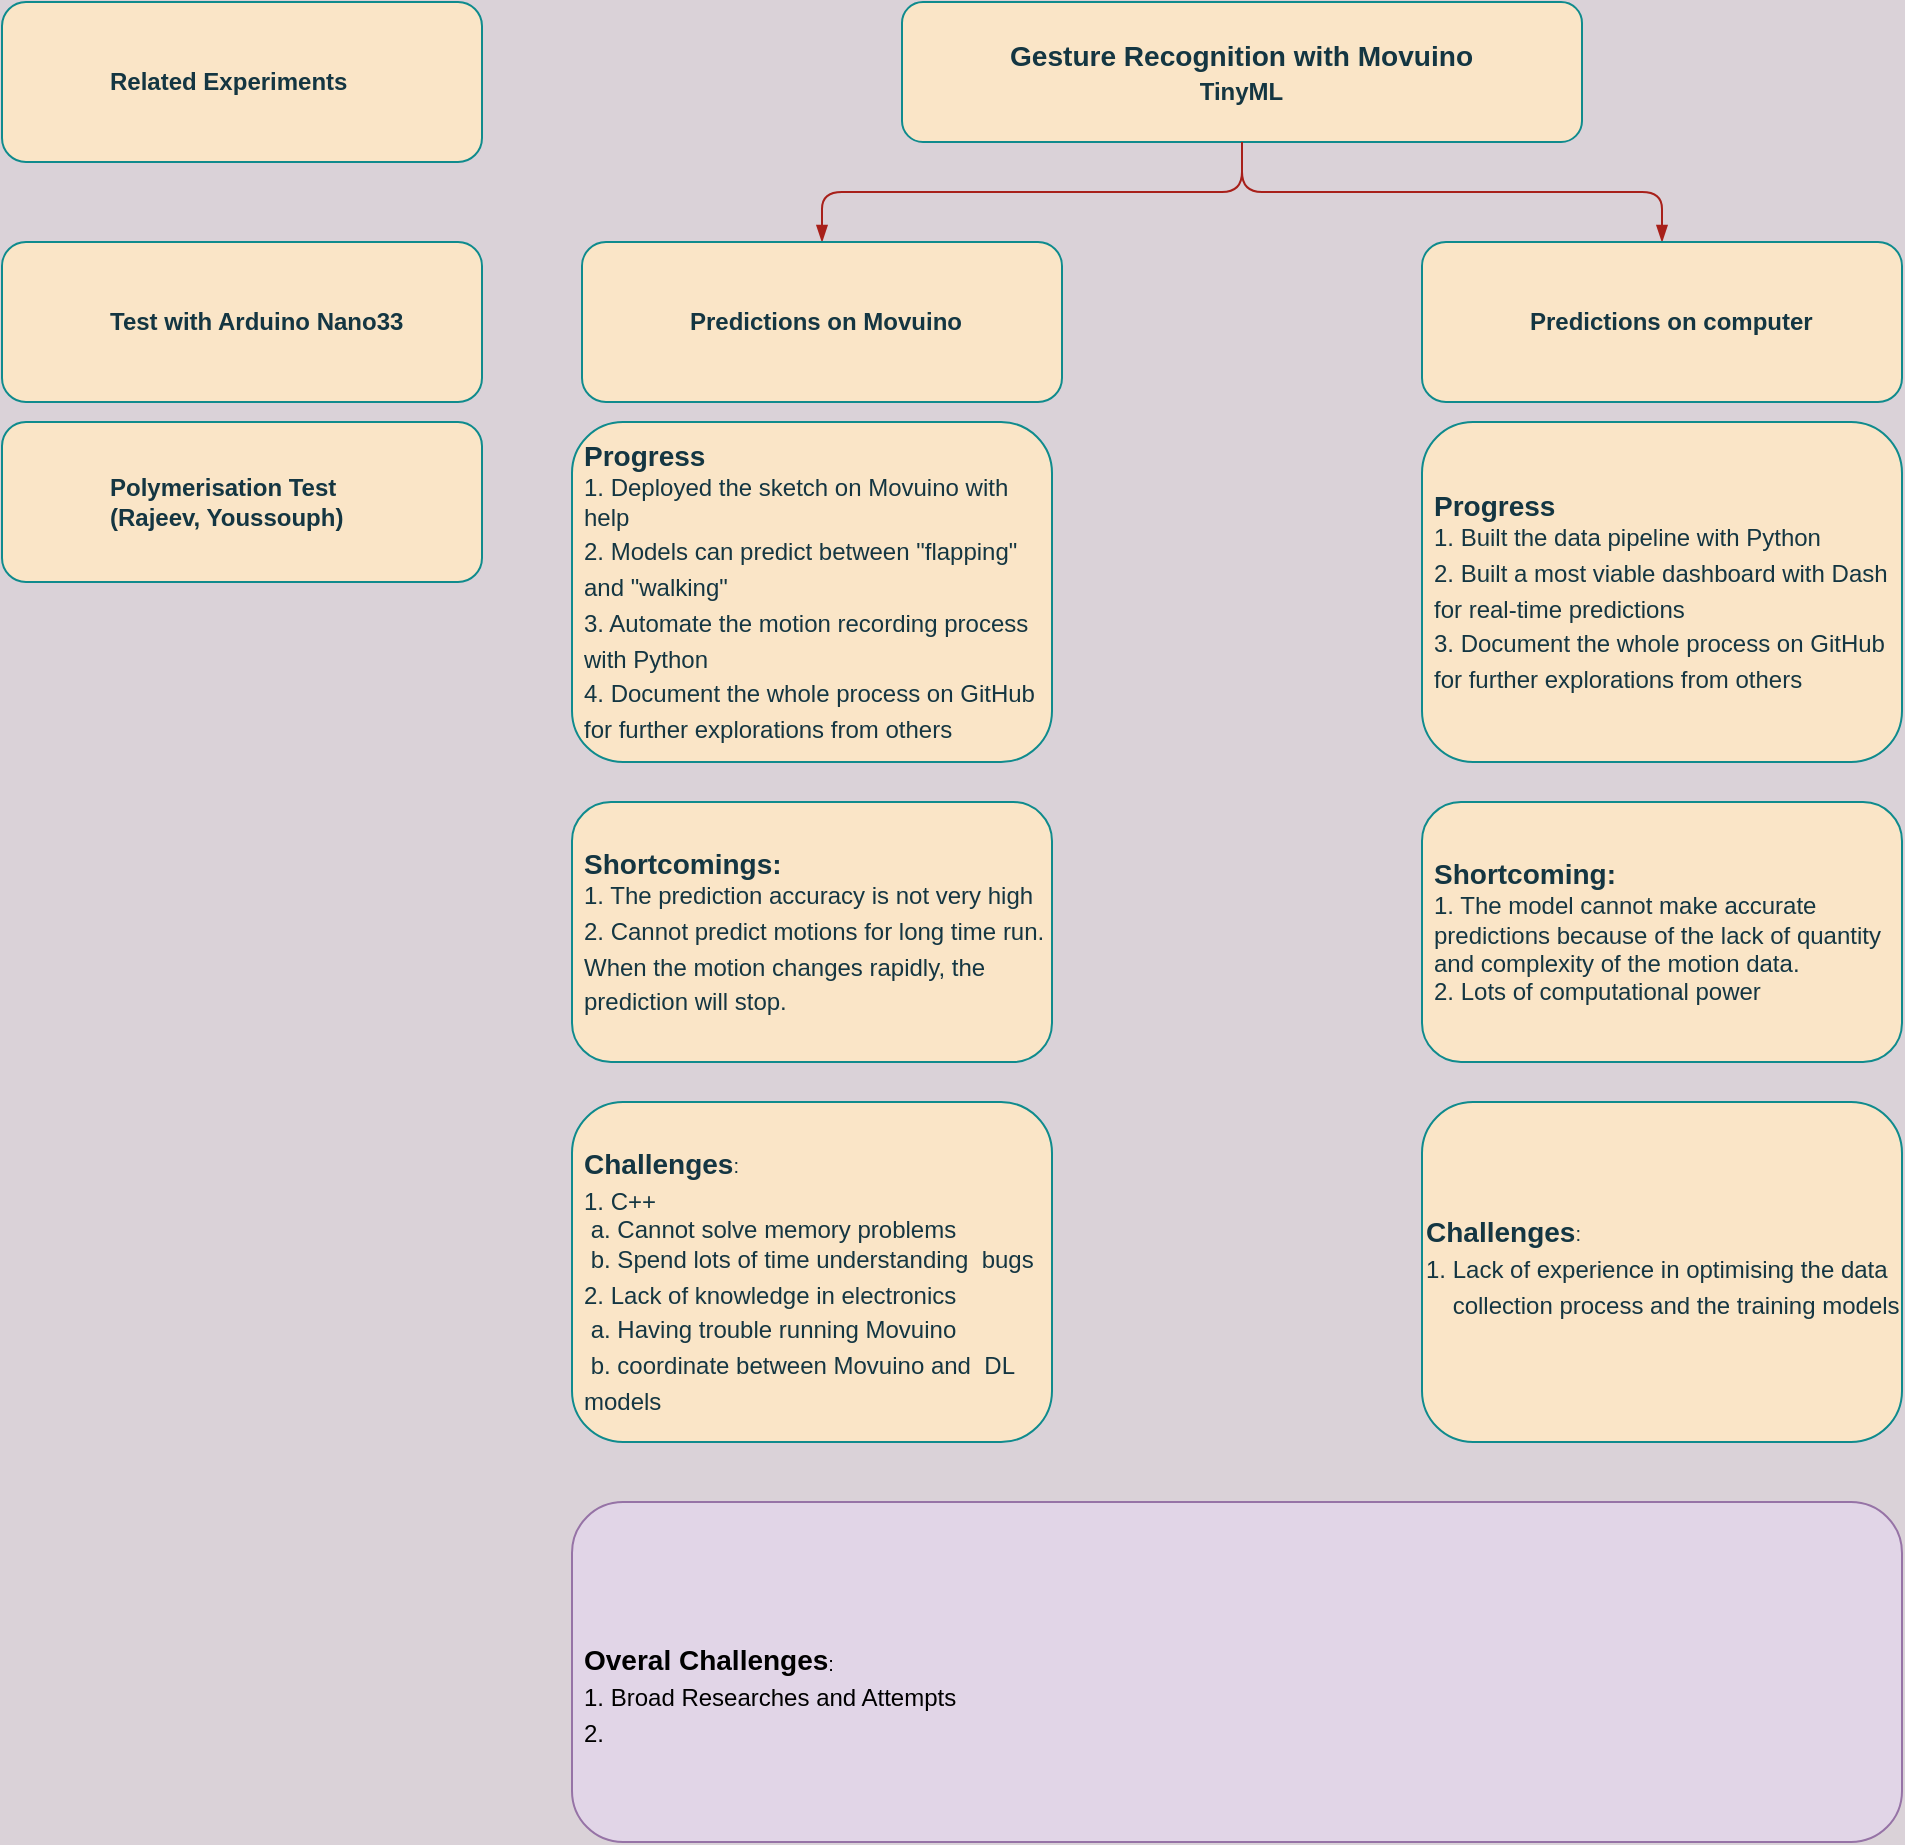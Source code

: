 <mxfile version="14.7.10" type="github">
  <diagram id="prtHgNgQTEPvFCAcTncT" name="Page-1">
    <mxGraphModel dx="2189" dy="722" grid="1" gridSize="10" guides="1" tooltips="1" connect="1" arrows="1" fold="1" page="1" pageScale="1" pageWidth="827" pageHeight="1169" background="#DAD2D8" math="0" shadow="0">
      <root>
        <mxCell id="0" />
        <mxCell id="1" parent="0" />
        <mxCell id="upV-Deu9dJA8WBQv0oI4-2" value="" style="group" parent="1" vertex="1" connectable="0">
          <mxGeometry x="-450" y="110" width="950" height="920" as="geometry" />
        </mxCell>
        <UserObject label="&lt;h3&gt;Gesture Recognition with Movuino&lt;br&gt;&lt;div style=&quot;text-align: center&quot;&gt;&lt;span style=&quot;font-size: 12px&quot;&gt;TinyML&lt;/span&gt;&lt;/div&gt;&lt;/h3&gt;" name="Tessa Miller" position="CFO" location="Office 1" email="me@example.com" placeholders="1" id="WhTT48HInwpxBMo1IxZA-3">
          <mxCell style="label;whiteSpace=wrap;html=1;glass=0;treeMoving=1;treeFolding=1;fillColor=#FAE5C7;strokeColor=#0F8B8D;fontColor=#143642;align=left;" parent="upV-Deu9dJA8WBQv0oI4-2" vertex="1">
            <mxGeometry x="450" width="340" height="70" as="geometry" />
          </mxCell>
        </UserObject>
        <mxCell id="WhTT48HInwpxBMo1IxZA-4" value="" style="endArrow=blockThin;endFill=1;fontSize=11;edgeStyle=elbowEdgeStyle;elbow=vertical;strokeColor=#A8201A;fontColor=#143642;labelBackgroundColor=#DAD2D8;" parent="upV-Deu9dJA8WBQv0oI4-2" source="WhTT48HInwpxBMo1IxZA-3" target="WhTT48HInwpxBMo1IxZA-5" edge="1">
          <mxGeometry relative="1" as="geometry" />
        </mxCell>
        <UserObject label="%name%&lt;br&gt;" name="Predictions on Movuino" placeholders="1" id="WhTT48HInwpxBMo1IxZA-5">
          <mxCell style="label;whiteSpace=wrap;html=1;glass=0;treeFolding=1;treeMoving=1;fillColor=#FAE5C7;strokeColor=#0F8B8D;fontColor=#143642;" parent="upV-Deu9dJA8WBQv0oI4-2" vertex="1">
            <mxGeometry x="290" y="120" width="240" height="80" as="geometry" />
          </mxCell>
        </UserObject>
        <mxCell id="WhTT48HInwpxBMo1IxZA-6" value="" style="endArrow=blockThin;endFill=1;fontSize=11;edgeStyle=elbowEdgeStyle;elbow=vertical;strokeColor=#A8201A;fontColor=#143642;labelBackgroundColor=#DAD2D8;" parent="upV-Deu9dJA8WBQv0oI4-2" source="WhTT48HInwpxBMo1IxZA-3" target="WhTT48HInwpxBMo1IxZA-7" edge="1">
          <mxGeometry relative="1" as="geometry" />
        </mxCell>
        <UserObject label="%name%&lt;br&gt;" name="Predictions on computer" placeholders="1" id="WhTT48HInwpxBMo1IxZA-7">
          <mxCell style="label;whiteSpace=wrap;html=1;glass=0;treeFolding=1;treeMoving=1;fillColor=#FAE5C7;strokeColor=#0F8B8D;fontColor=#143642;" parent="upV-Deu9dJA8WBQv0oI4-2" vertex="1">
            <mxGeometry x="710" y="120" width="240" height="80" as="geometry" />
          </mxCell>
        </UserObject>
        <object label="&lt;div&gt;&lt;sub&gt;&lt;b&gt;&lt;font style=&quot;font-size: 14px&quot;&gt;&lt;br&gt;&lt;/font&gt;&lt;/b&gt;&lt;/sub&gt;&lt;/div&gt;&lt;div&gt;&lt;sub&gt;&lt;b&gt;&lt;font style=&quot;font-size: 14px&quot;&gt;&lt;br&gt;&lt;/font&gt;&lt;/b&gt;&lt;/sub&gt;&lt;/div&gt;&lt;div&gt;&lt;sub&gt;&lt;b&gt;&lt;font style=&quot;font-size: 14px&quot;&gt;Challenges&lt;/font&gt;&lt;/b&gt;:&lt;/sub&gt;&lt;/div&gt;&lt;div&gt;&lt;span&gt;&lt;sub&gt;&lt;font style=&quot;font-size: 12px&quot;&gt;1. C++&lt;/font&gt;&lt;/sub&gt;&lt;/span&gt;&lt;/div&gt;&lt;div&gt;&lt;div&gt;&lt;span&gt; &lt;/span&gt;&lt;span style=&quot;white-space: pre&quot;&gt; &lt;/span&gt;a. Cannot solve memory problems&lt;br&gt;&lt;/div&gt;&lt;div&gt;&lt;span&gt; &lt;/span&gt;&lt;span style=&quot;white-space: pre&quot;&gt; &lt;/span&gt;b. Spend lots of time understanding &lt;span style=&quot;white-space: pre&quot;&gt; &lt;/span&gt;bugs&lt;/div&gt;&lt;/div&gt;&lt;div&gt;&lt;span&gt;&lt;sub&gt;&lt;font style=&quot;font-size: 12px&quot;&gt;2. Lack of knowledge in electronics&lt;/font&gt;&lt;/sub&gt;&lt;/span&gt;&lt;/div&gt;&lt;div&gt;&lt;span&gt;&lt;sub&gt;&lt;font style=&quot;font-size: 12px&quot;&gt;&lt;span style=&quot;white-space: pre&quot;&gt; &lt;/span&gt;a. Having trouble running Movuino&amp;nbsp;&lt;br&gt;&lt;/font&gt;&lt;/sub&gt;&lt;/span&gt;&lt;/div&gt;&lt;div&gt;&lt;span&gt;&lt;sub&gt;&lt;font style=&quot;font-size: 12px&quot;&gt;&lt;span style=&quot;white-space: pre&quot;&gt; &lt;/span&gt;b. coordinate between Movuino and &lt;span style=&quot;white-space: pre&quot;&gt; &lt;/span&gt;DL models&lt;br&gt;&lt;/font&gt;&lt;/sub&gt;&lt;/span&gt;&lt;/div&gt;&lt;div&gt;&lt;br&gt;&lt;/div&gt;&lt;div&gt;&lt;br&gt;&lt;/div&gt;" Challenges="Lack of knowledge in hardware" placeholders="1" Progress="" id="WhTT48HInwpxBMo1IxZA-8">
          <mxCell style="whiteSpace=wrap;html=1;align=left;spacingLeft=4;spacingRight=2;fillColor=#FAE5C7;strokeColor=#0F8B8D;fontColor=#143642;rounded=1;" parent="upV-Deu9dJA8WBQv0oI4-2" vertex="1">
            <mxGeometry x="285" y="550" width="240" height="170" as="geometry" />
          </mxCell>
        </object>
        <object label="&lt;div&gt;&lt;sub&gt;&lt;b&gt;&lt;font style=&quot;font-size: 14px&quot;&gt;&lt;br&gt;&lt;/font&gt;&lt;/b&gt;&lt;/sub&gt;&lt;/div&gt;&lt;div&gt;&lt;sub&gt;&lt;b&gt;&lt;font style=&quot;font-size: 14px&quot;&gt;&lt;br&gt;&lt;/font&gt;&lt;/b&gt;&lt;/sub&gt;&lt;/div&gt;&lt;div&gt;&lt;sub&gt;&lt;b&gt;&lt;font style=&quot;font-size: 14px&quot;&gt;Challenges&lt;/font&gt;&lt;/b&gt;:&lt;/sub&gt;&lt;/div&gt;&lt;div&gt;&lt;span&gt;&lt;sub&gt;&lt;font&gt;&lt;span style=&quot;font-size: 12px&quot;&gt;1. Lack of experience in optimising&amp;nbsp;the data&amp;nbsp; &amp;nbsp; &amp;nbsp; collection process and the training models&lt;br&gt;&lt;/span&gt;&lt;/font&gt;&lt;/sub&gt;&lt;/span&gt;&lt;/div&gt;&lt;div&gt;&lt;br&gt;&lt;/div&gt;&lt;div&gt;&lt;br&gt;&lt;/div&gt;&lt;div&gt;&lt;br&gt;&lt;/div&gt;" Challenges="Lack of knowledge in hardware" placeholders="1" Progress="" id="WhTT48HInwpxBMo1IxZA-9">
          <mxCell style="whiteSpace=wrap;html=1;align=left;fillColor=#FAE5C7;strokeColor=#0F8B8D;fontColor=#143642;rounded=1;" parent="upV-Deu9dJA8WBQv0oI4-2" vertex="1">
            <mxGeometry x="710" y="550" width="240" height="170" as="geometry" />
          </mxCell>
        </object>
        <object label="&lt;div&gt;&lt;span&gt;&lt;span style=&quot;font-size: 14px&quot;&gt;&lt;b&gt;Shortcomings:&lt;/b&gt;&lt;/span&gt;&lt;/span&gt;&lt;/div&gt;&lt;div&gt;&lt;span&gt;1. The prediction accuracy is not very high&amp;nbsp;&lt;/span&gt;&lt;br&gt;&lt;/div&gt;&lt;div&gt;&lt;span&gt;&lt;sub&gt;&lt;font style=&quot;font-size: 12px&quot;&gt;2. Cannot predict motions for long time run. When the motion changes rapidly, the prediction will stop.&amp;nbsp;&lt;/font&gt;&lt;/sub&gt;&lt;/span&gt;&lt;/div&gt;" Challenges="Lack of knowledge in hardware" placeholders="1" Progress="" id="WhTT48HInwpxBMo1IxZA-10">
          <mxCell style="whiteSpace=wrap;html=1;align=left;spacingLeft=4;spacingRight=2;fillColor=#FAE5C7;strokeColor=#0F8B8D;fontColor=#143642;rounded=1;" parent="upV-Deu9dJA8WBQv0oI4-2" vertex="1">
            <mxGeometry x="285" y="400" width="240" height="130" as="geometry" />
          </mxCell>
        </object>
        <object label="&lt;div&gt;&lt;span&gt;&lt;span style=&quot;font-size: 14px&quot;&gt;&lt;b&gt;Progress&lt;/b&gt;&lt;/span&gt;&lt;/span&gt;&lt;/div&gt;&lt;div&gt;&lt;span&gt;1. Deployed the sketch on Movuino with help&amp;nbsp;&lt;/span&gt;&lt;br&gt;&lt;/div&gt;&lt;div&gt;&lt;span&gt;&lt;sub&gt;&lt;font style=&quot;font-size: 12px&quot;&gt;2. Models can predict between &quot;flapping&quot; and &quot;walking&quot;&lt;/font&gt;&lt;/sub&gt;&lt;/span&gt;&lt;/div&gt;&lt;div&gt;&lt;span&gt;&lt;sub&gt;&lt;font style=&quot;font-size: 12px&quot;&gt;3. Automate the motion recording process with Python&amp;nbsp;&lt;/font&gt;&lt;/sub&gt;&lt;/span&gt;&lt;/div&gt;&lt;div&gt;&lt;span&gt;&lt;sub&gt;&lt;font style=&quot;font-size: 12px&quot;&gt;4. Document the whole process on GitHub for further explorations from others&lt;/font&gt;&lt;/sub&gt;&lt;/span&gt;&lt;/div&gt;" Challenges="Lack of knowledge in hardware" placeholders="1" Progress="" id="WhTT48HInwpxBMo1IxZA-11">
          <mxCell style="whiteSpace=wrap;html=1;align=left;spacingLeft=4;spacingRight=2;fillColor=#FAE5C7;strokeColor=#0F8B8D;fontColor=#143642;rounded=1;" parent="upV-Deu9dJA8WBQv0oI4-2" vertex="1">
            <mxGeometry x="285" y="210" width="240" height="170" as="geometry" />
          </mxCell>
        </object>
        <object label="&lt;div&gt;&lt;span&gt;&lt;span style=&quot;font-size: 14px&quot;&gt;&lt;b&gt;Progress&lt;/b&gt;&lt;/span&gt;&lt;/span&gt;&lt;/div&gt;&lt;div&gt;&lt;span&gt;1. Built the data pipeline with Python&amp;nbsp;&lt;/span&gt;&lt;br&gt;&lt;/div&gt;&lt;div&gt;&lt;span&gt;&lt;sub&gt;&lt;font style=&quot;font-size: 12px&quot;&gt;2. Built a most viable dashboard with Dash for real-time predictions&lt;/font&gt;&lt;/sub&gt;&lt;/span&gt;&lt;/div&gt;&lt;div&gt;&lt;span&gt;&lt;sub&gt;&lt;font style=&quot;font-size: 12px&quot;&gt;3. Document the whole process on GitHub for further explorations from others&lt;/font&gt;&lt;/sub&gt;&lt;/span&gt;&lt;/div&gt;" Challenges="Lack of knowledge in hardware" placeholders="1" Progress="" id="WhTT48HInwpxBMo1IxZA-12">
          <mxCell style="whiteSpace=wrap;html=1;align=left;spacingLeft=4;spacingRight=2;fillColor=#FAE5C7;strokeColor=#0F8B8D;fontColor=#143642;rounded=1;" parent="upV-Deu9dJA8WBQv0oI4-2" vertex="1">
            <mxGeometry x="710" y="210" width="240" height="170" as="geometry" />
          </mxCell>
        </object>
        <object label="&lt;div&gt;&lt;span&gt;&lt;span style=&quot;font-size: 14px&quot;&gt;&lt;b&gt;Shortcoming:&lt;/b&gt;&lt;/span&gt;&lt;/span&gt;&lt;/div&gt;&lt;div&gt;&lt;span&gt;1. The model cannot make accurate predictions because of the lack of quantity and complexity of the motion data.&amp;nbsp;&amp;nbsp;&lt;/span&gt;&lt;/div&gt;&lt;div&gt;&lt;span&gt;2. Lots of computational power&lt;/span&gt;&lt;/div&gt;" Challenges="Lack of knowledge in hardware" placeholders="1" Progress="" id="WhTT48HInwpxBMo1IxZA-13">
          <mxCell style="whiteSpace=wrap;html=1;align=left;spacingLeft=4;spacingRight=2;fillColor=#FAE5C7;strokeColor=#0F8B8D;fontColor=#143642;rounded=1;" parent="upV-Deu9dJA8WBQv0oI4-2" vertex="1">
            <mxGeometry x="710" y="400" width="240" height="130" as="geometry" />
          </mxCell>
        </object>
        <object label="&lt;div&gt;&lt;sub&gt;&lt;b&gt;&lt;font style=&quot;font-size: 14px&quot;&gt;&lt;br&gt;&lt;/font&gt;&lt;/b&gt;&lt;/sub&gt;&lt;/div&gt;&lt;div&gt;&lt;sub&gt;&lt;b&gt;&lt;font style=&quot;font-size: 14px&quot;&gt;&lt;br&gt;&lt;/font&gt;&lt;/b&gt;&lt;/sub&gt;&lt;/div&gt;&lt;div&gt;&lt;sub&gt;&lt;b&gt;&lt;font style=&quot;font-size: 14px&quot;&gt;Overal Challenges&lt;/font&gt;&lt;/b&gt;:&lt;/sub&gt;&lt;/div&gt;&lt;div&gt;&lt;span&gt;&lt;sub&gt;&lt;font style=&quot;font-size: 12px&quot;&gt;1. Broad Researches and Attempts&lt;br&gt;2.&amp;nbsp;&lt;/font&gt;&lt;/sub&gt;&lt;/span&gt;&lt;/div&gt;&lt;div&gt;&lt;br&gt;&lt;/div&gt;" Challenges="Lack of knowledge in hardware" placeholders="1" Progress="" id="WhTT48HInwpxBMo1IxZA-14">
          <mxCell style="whiteSpace=wrap;html=1;align=left;spacingLeft=4;spacingRight=2;fillColor=#e1d5e7;strokeColor=#9673a6;rounded=1;" parent="upV-Deu9dJA8WBQv0oI4-2" vertex="1">
            <mxGeometry x="285" y="750" width="665" height="170" as="geometry" />
          </mxCell>
        </object>
        <UserObject label="%name%&lt;br&gt;" name="Test with Arduino Nano33" placeholders="1" id="upV-Deu9dJA8WBQv0oI4-1">
          <mxCell style="label;whiteSpace=wrap;html=1;glass=0;treeFolding=1;treeMoving=1;fillColor=#FAE5C7;strokeColor=#0F8B8D;fontColor=#143642;" parent="upV-Deu9dJA8WBQv0oI4-2" vertex="1">
            <mxGeometry y="120" width="240" height="80" as="geometry" />
          </mxCell>
        </UserObject>
        <UserObject label="%name%&lt;br&gt;(Rajeev, Youssouph)" name="Polymerisation Test" placeholders="1" id="UEmkIEHJBXNd7pjXkMHm-1">
          <mxCell style="label;whiteSpace=wrap;html=1;glass=0;treeFolding=1;treeMoving=1;fillColor=#FAE5C7;strokeColor=#0F8B8D;fontColor=#143642;" vertex="1" parent="upV-Deu9dJA8WBQv0oI4-2">
            <mxGeometry y="210" width="240" height="80" as="geometry" />
          </mxCell>
        </UserObject>
        <UserObject label="%name%&lt;br&gt;" name="Related Experiments" placeholders="1" id="UEmkIEHJBXNd7pjXkMHm-2">
          <mxCell style="label;whiteSpace=wrap;html=1;glass=0;treeFolding=1;treeMoving=1;fillColor=#FAE5C7;strokeColor=#0F8B8D;fontColor=#143642;" vertex="1" parent="upV-Deu9dJA8WBQv0oI4-2">
            <mxGeometry width="240" height="80" as="geometry" />
          </mxCell>
        </UserObject>
      </root>
    </mxGraphModel>
  </diagram>
</mxfile>
